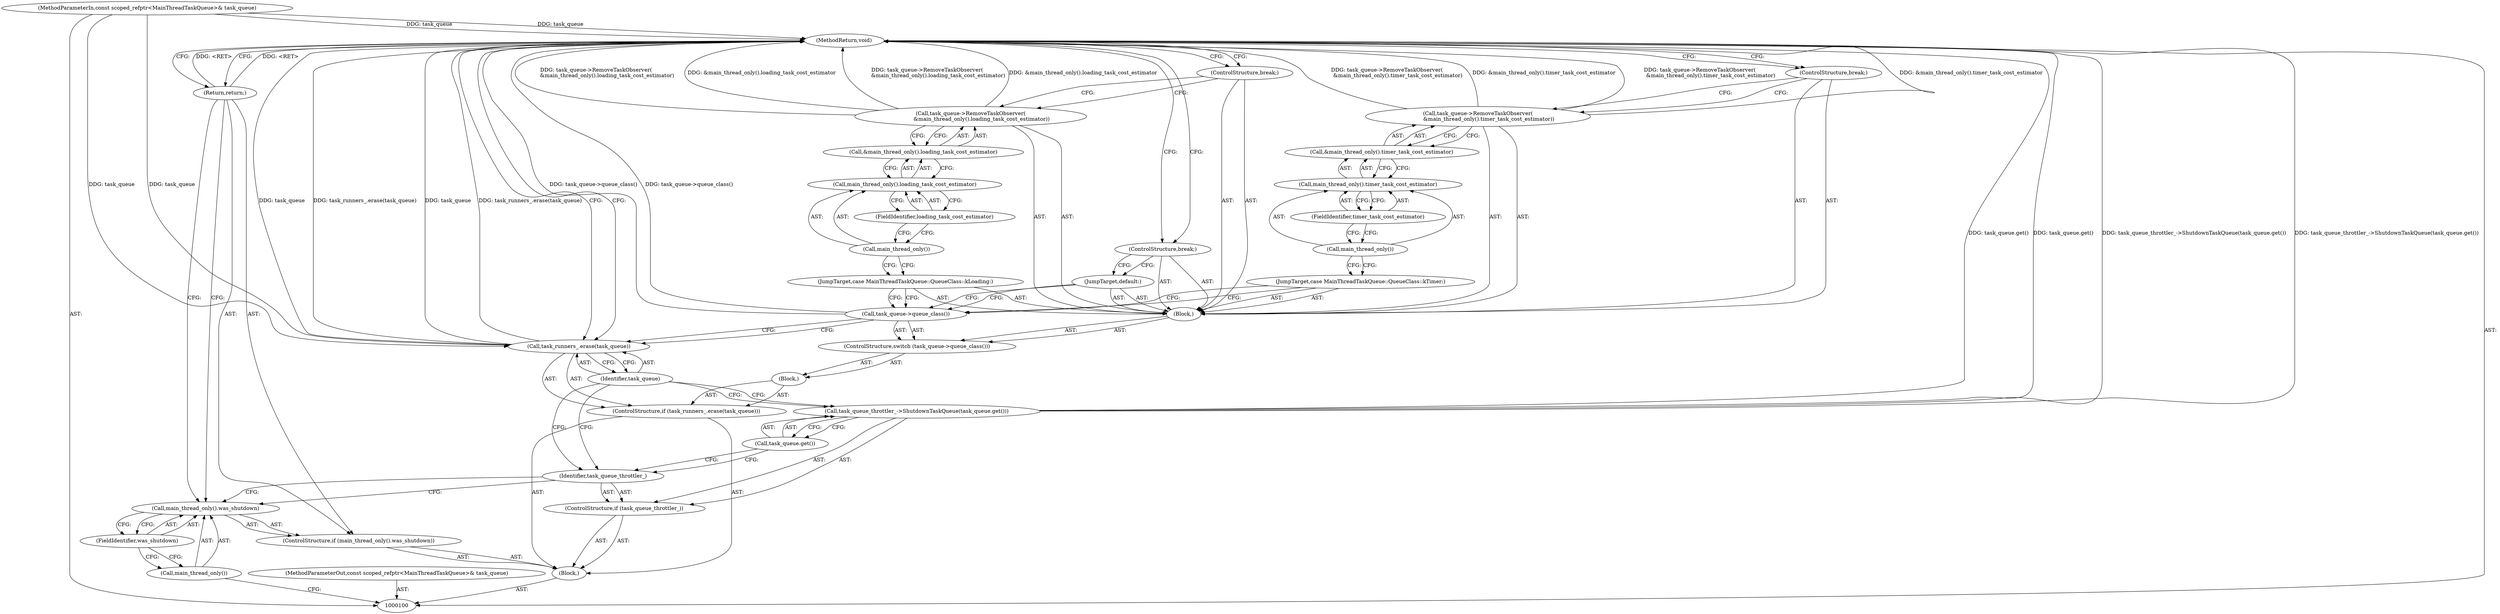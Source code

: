 digraph "0_Chrome_e34e01b1b0987e418bc22e3ef1cf2e4ecaead264" {
"1000135" [label="(MethodReturn,void)"];
"1000117" [label="(Call,task_queue->queue_class())"];
"1000118" [label="(Block,)"];
"1000116" [label="(ControlStructure,switch (task_queue->queue_class()))"];
"1000119" [label="(JumpTarget,case MainThreadTaskQueue::QueueClass::kTimer:)"];
"1000120" [label="(Call,task_queue->RemoveTaskObserver(\n             &main_thread_only().timer_task_cost_estimator))"];
"1000121" [label="(Call,&main_thread_only().timer_task_cost_estimator)"];
"1000122" [label="(Call,main_thread_only().timer_task_cost_estimator)"];
"1000123" [label="(Call,main_thread_only())"];
"1000124" [label="(FieldIdentifier,timer_task_cost_estimator)"];
"1000125" [label="(ControlStructure,break;)"];
"1000126" [label="(JumpTarget,case MainThreadTaskQueue::QueueClass::kLoading:)"];
"1000127" [label="(Call,task_queue->RemoveTaskObserver(\n             &main_thread_only().loading_task_cost_estimator))"];
"1000128" [label="(Call,&main_thread_only().loading_task_cost_estimator)"];
"1000129" [label="(Call,main_thread_only().loading_task_cost_estimator)"];
"1000130" [label="(Call,main_thread_only())"];
"1000131" [label="(FieldIdentifier,loading_task_cost_estimator)"];
"1000132" [label="(ControlStructure,break;)"];
"1000133" [label="(JumpTarget,default:)"];
"1000101" [label="(MethodParameterIn,const scoped_refptr<MainThreadTaskQueue>& task_queue)"];
"1000170" [label="(MethodParameterOut,const scoped_refptr<MainThreadTaskQueue>& task_queue)"];
"1000102" [label="(Block,)"];
"1000134" [label="(ControlStructure,break;)"];
"1000103" [label="(ControlStructure,if (main_thread_only().was_shutdown))"];
"1000106" [label="(FieldIdentifier,was_shutdown)"];
"1000104" [label="(Call,main_thread_only().was_shutdown)"];
"1000105" [label="(Call,main_thread_only())"];
"1000107" [label="(Return,return;)"];
"1000108" [label="(ControlStructure,if (task_queue_throttler_))"];
"1000109" [label="(Identifier,task_queue_throttler_)"];
"1000110" [label="(Call,task_queue_throttler_->ShutdownTaskQueue(task_queue.get()))"];
"1000111" [label="(Call,task_queue.get())"];
"1000112" [label="(ControlStructure,if (task_runners_.erase(task_queue)))"];
"1000114" [label="(Identifier,task_queue)"];
"1000115" [label="(Block,)"];
"1000113" [label="(Call,task_runners_.erase(task_queue))"];
"1000135" -> "1000100"  [label="AST: "];
"1000135" -> "1000107"  [label="CFG: "];
"1000135" -> "1000125"  [label="CFG: "];
"1000135" -> "1000132"  [label="CFG: "];
"1000135" -> "1000134"  [label="CFG: "];
"1000135" -> "1000113"  [label="CFG: "];
"1000117" -> "1000135"  [label="DDG: task_queue->queue_class()"];
"1000113" -> "1000135"  [label="DDG: task_queue"];
"1000113" -> "1000135"  [label="DDG: task_runners_.erase(task_queue)"];
"1000120" -> "1000135"  [label="DDG: &main_thread_only().timer_task_cost_estimator"];
"1000120" -> "1000135"  [label="DDG: task_queue->RemoveTaskObserver(\n             &main_thread_only().timer_task_cost_estimator)"];
"1000127" -> "1000135"  [label="DDG: task_queue->RemoveTaskObserver(\n             &main_thread_only().loading_task_cost_estimator)"];
"1000127" -> "1000135"  [label="DDG: &main_thread_only().loading_task_cost_estimator"];
"1000110" -> "1000135"  [label="DDG: task_queue.get()"];
"1000110" -> "1000135"  [label="DDG: task_queue_throttler_->ShutdownTaskQueue(task_queue.get())"];
"1000101" -> "1000135"  [label="DDG: task_queue"];
"1000107" -> "1000135"  [label="DDG: <RET>"];
"1000117" -> "1000116"  [label="AST: "];
"1000117" -> "1000113"  [label="CFG: "];
"1000119" -> "1000117"  [label="CFG: "];
"1000126" -> "1000117"  [label="CFG: "];
"1000133" -> "1000117"  [label="CFG: "];
"1000117" -> "1000135"  [label="DDG: task_queue->queue_class()"];
"1000118" -> "1000116"  [label="AST: "];
"1000119" -> "1000118"  [label="AST: "];
"1000120" -> "1000118"  [label="AST: "];
"1000125" -> "1000118"  [label="AST: "];
"1000126" -> "1000118"  [label="AST: "];
"1000127" -> "1000118"  [label="AST: "];
"1000132" -> "1000118"  [label="AST: "];
"1000133" -> "1000118"  [label="AST: "];
"1000134" -> "1000118"  [label="AST: "];
"1000116" -> "1000115"  [label="AST: "];
"1000117" -> "1000116"  [label="AST: "];
"1000118" -> "1000116"  [label="AST: "];
"1000119" -> "1000118"  [label="AST: "];
"1000119" -> "1000117"  [label="CFG: "];
"1000123" -> "1000119"  [label="CFG: "];
"1000120" -> "1000118"  [label="AST: "];
"1000120" -> "1000121"  [label="CFG: "];
"1000121" -> "1000120"  [label="AST: "];
"1000125" -> "1000120"  [label="CFG: "];
"1000120" -> "1000135"  [label="DDG: &main_thread_only().timer_task_cost_estimator"];
"1000120" -> "1000135"  [label="DDG: task_queue->RemoveTaskObserver(\n             &main_thread_only().timer_task_cost_estimator)"];
"1000121" -> "1000120"  [label="AST: "];
"1000121" -> "1000122"  [label="CFG: "];
"1000122" -> "1000121"  [label="AST: "];
"1000120" -> "1000121"  [label="CFG: "];
"1000122" -> "1000121"  [label="AST: "];
"1000122" -> "1000124"  [label="CFG: "];
"1000123" -> "1000122"  [label="AST: "];
"1000124" -> "1000122"  [label="AST: "];
"1000121" -> "1000122"  [label="CFG: "];
"1000123" -> "1000122"  [label="AST: "];
"1000123" -> "1000119"  [label="CFG: "];
"1000124" -> "1000123"  [label="CFG: "];
"1000124" -> "1000122"  [label="AST: "];
"1000124" -> "1000123"  [label="CFG: "];
"1000122" -> "1000124"  [label="CFG: "];
"1000125" -> "1000118"  [label="AST: "];
"1000125" -> "1000120"  [label="CFG: "];
"1000135" -> "1000125"  [label="CFG: "];
"1000126" -> "1000118"  [label="AST: "];
"1000126" -> "1000117"  [label="CFG: "];
"1000130" -> "1000126"  [label="CFG: "];
"1000127" -> "1000118"  [label="AST: "];
"1000127" -> "1000128"  [label="CFG: "];
"1000128" -> "1000127"  [label="AST: "];
"1000132" -> "1000127"  [label="CFG: "];
"1000127" -> "1000135"  [label="DDG: task_queue->RemoveTaskObserver(\n             &main_thread_only().loading_task_cost_estimator)"];
"1000127" -> "1000135"  [label="DDG: &main_thread_only().loading_task_cost_estimator"];
"1000128" -> "1000127"  [label="AST: "];
"1000128" -> "1000129"  [label="CFG: "];
"1000129" -> "1000128"  [label="AST: "];
"1000127" -> "1000128"  [label="CFG: "];
"1000129" -> "1000128"  [label="AST: "];
"1000129" -> "1000131"  [label="CFG: "];
"1000130" -> "1000129"  [label="AST: "];
"1000131" -> "1000129"  [label="AST: "];
"1000128" -> "1000129"  [label="CFG: "];
"1000130" -> "1000129"  [label="AST: "];
"1000130" -> "1000126"  [label="CFG: "];
"1000131" -> "1000130"  [label="CFG: "];
"1000131" -> "1000129"  [label="AST: "];
"1000131" -> "1000130"  [label="CFG: "];
"1000129" -> "1000131"  [label="CFG: "];
"1000132" -> "1000118"  [label="AST: "];
"1000132" -> "1000127"  [label="CFG: "];
"1000135" -> "1000132"  [label="CFG: "];
"1000133" -> "1000118"  [label="AST: "];
"1000133" -> "1000117"  [label="CFG: "];
"1000134" -> "1000133"  [label="CFG: "];
"1000101" -> "1000100"  [label="AST: "];
"1000101" -> "1000135"  [label="DDG: task_queue"];
"1000101" -> "1000113"  [label="DDG: task_queue"];
"1000170" -> "1000100"  [label="AST: "];
"1000102" -> "1000100"  [label="AST: "];
"1000103" -> "1000102"  [label="AST: "];
"1000108" -> "1000102"  [label="AST: "];
"1000112" -> "1000102"  [label="AST: "];
"1000134" -> "1000118"  [label="AST: "];
"1000134" -> "1000133"  [label="CFG: "];
"1000135" -> "1000134"  [label="CFG: "];
"1000103" -> "1000102"  [label="AST: "];
"1000104" -> "1000103"  [label="AST: "];
"1000107" -> "1000103"  [label="AST: "];
"1000106" -> "1000104"  [label="AST: "];
"1000106" -> "1000105"  [label="CFG: "];
"1000104" -> "1000106"  [label="CFG: "];
"1000104" -> "1000103"  [label="AST: "];
"1000104" -> "1000106"  [label="CFG: "];
"1000105" -> "1000104"  [label="AST: "];
"1000106" -> "1000104"  [label="AST: "];
"1000107" -> "1000104"  [label="CFG: "];
"1000109" -> "1000104"  [label="CFG: "];
"1000105" -> "1000104"  [label="AST: "];
"1000105" -> "1000100"  [label="CFG: "];
"1000106" -> "1000105"  [label="CFG: "];
"1000107" -> "1000103"  [label="AST: "];
"1000107" -> "1000104"  [label="CFG: "];
"1000135" -> "1000107"  [label="CFG: "];
"1000107" -> "1000135"  [label="DDG: <RET>"];
"1000108" -> "1000102"  [label="AST: "];
"1000109" -> "1000108"  [label="AST: "];
"1000110" -> "1000108"  [label="AST: "];
"1000109" -> "1000108"  [label="AST: "];
"1000109" -> "1000104"  [label="CFG: "];
"1000111" -> "1000109"  [label="CFG: "];
"1000114" -> "1000109"  [label="CFG: "];
"1000110" -> "1000108"  [label="AST: "];
"1000110" -> "1000111"  [label="CFG: "];
"1000111" -> "1000110"  [label="AST: "];
"1000114" -> "1000110"  [label="CFG: "];
"1000110" -> "1000135"  [label="DDG: task_queue.get()"];
"1000110" -> "1000135"  [label="DDG: task_queue_throttler_->ShutdownTaskQueue(task_queue.get())"];
"1000111" -> "1000110"  [label="AST: "];
"1000111" -> "1000109"  [label="CFG: "];
"1000110" -> "1000111"  [label="CFG: "];
"1000112" -> "1000102"  [label="AST: "];
"1000113" -> "1000112"  [label="AST: "];
"1000115" -> "1000112"  [label="AST: "];
"1000114" -> "1000113"  [label="AST: "];
"1000114" -> "1000110"  [label="CFG: "];
"1000114" -> "1000109"  [label="CFG: "];
"1000113" -> "1000114"  [label="CFG: "];
"1000115" -> "1000112"  [label="AST: "];
"1000116" -> "1000115"  [label="AST: "];
"1000113" -> "1000112"  [label="AST: "];
"1000113" -> "1000114"  [label="CFG: "];
"1000114" -> "1000113"  [label="AST: "];
"1000117" -> "1000113"  [label="CFG: "];
"1000135" -> "1000113"  [label="CFG: "];
"1000113" -> "1000135"  [label="DDG: task_queue"];
"1000113" -> "1000135"  [label="DDG: task_runners_.erase(task_queue)"];
"1000101" -> "1000113"  [label="DDG: task_queue"];
}
